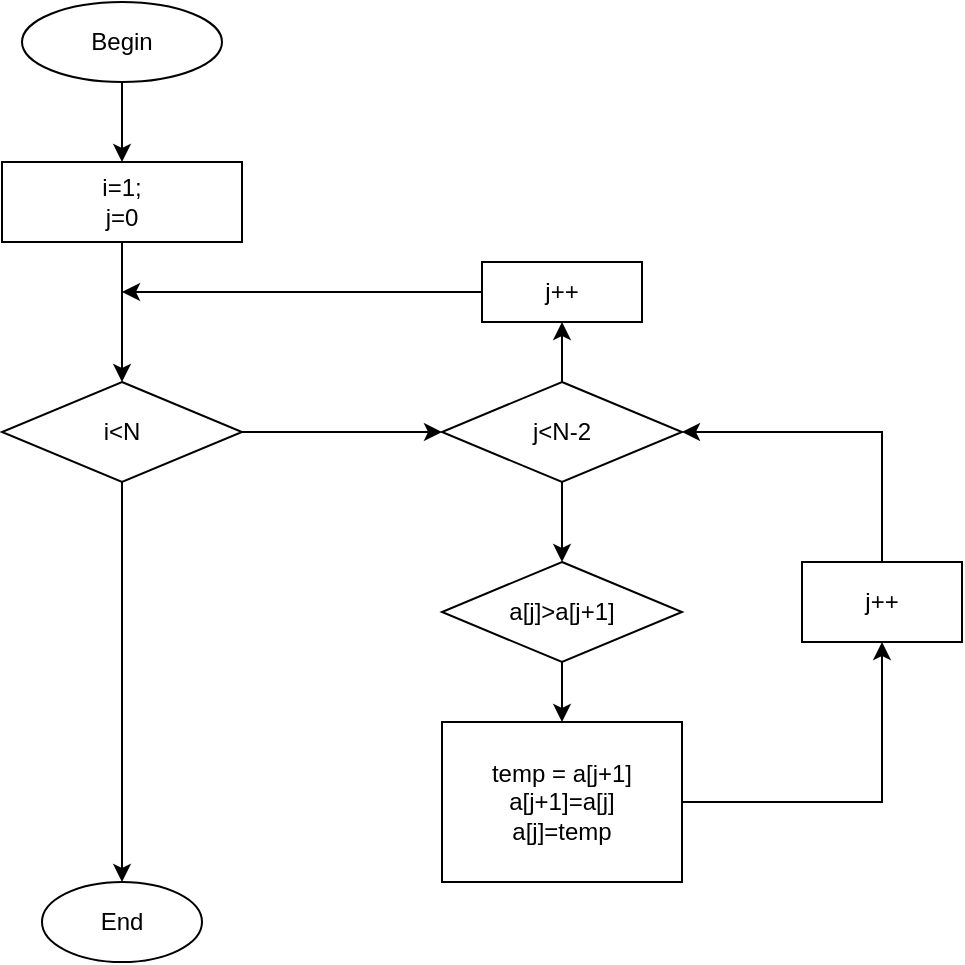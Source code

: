 <mxfile version="28.1.1">
  <diagram name="Page-1" id="04vF4BHMbiJNl363inTT">
    <mxGraphModel dx="1188" dy="648" grid="1" gridSize="10" guides="1" tooltips="1" connect="1" arrows="1" fold="1" page="1" pageScale="1" pageWidth="850" pageHeight="1100" math="0" shadow="0">
      <root>
        <mxCell id="0" />
        <mxCell id="1" parent="0" />
        <mxCell id="Xp768wxX1MOLNDLWDE36-3" value="" style="edgeStyle=orthogonalEdgeStyle;rounded=0;orthogonalLoop=1;jettySize=auto;html=1;" edge="1" parent="1" source="Xp768wxX1MOLNDLWDE36-1" target="Xp768wxX1MOLNDLWDE36-2">
          <mxGeometry relative="1" as="geometry" />
        </mxCell>
        <mxCell id="Xp768wxX1MOLNDLWDE36-1" value="Begin" style="ellipse;whiteSpace=wrap;html=1;" vertex="1" parent="1">
          <mxGeometry x="170" y="80" width="100" height="40" as="geometry" />
        </mxCell>
        <mxCell id="Xp768wxX1MOLNDLWDE36-5" value="" style="edgeStyle=orthogonalEdgeStyle;rounded=0;orthogonalLoop=1;jettySize=auto;html=1;" edge="1" parent="1" source="Xp768wxX1MOLNDLWDE36-2" target="Xp768wxX1MOLNDLWDE36-4">
          <mxGeometry relative="1" as="geometry" />
        </mxCell>
        <mxCell id="Xp768wxX1MOLNDLWDE36-2" value="i=1;&lt;br&gt;j=0" style="rounded=0;whiteSpace=wrap;html=1;" vertex="1" parent="1">
          <mxGeometry x="160" y="160" width="120" height="40" as="geometry" />
        </mxCell>
        <mxCell id="Xp768wxX1MOLNDLWDE36-7" style="edgeStyle=orthogonalEdgeStyle;rounded=0;orthogonalLoop=1;jettySize=auto;html=1;exitX=1;exitY=0.5;exitDx=0;exitDy=0;entryX=0;entryY=0.5;entryDx=0;entryDy=0;" edge="1" parent="1" source="Xp768wxX1MOLNDLWDE36-4" target="Xp768wxX1MOLNDLWDE36-6">
          <mxGeometry relative="1" as="geometry" />
        </mxCell>
        <mxCell id="Xp768wxX1MOLNDLWDE36-20" style="edgeStyle=orthogonalEdgeStyle;rounded=0;orthogonalLoop=1;jettySize=auto;html=1;entryX=0.5;entryY=0;entryDx=0;entryDy=0;" edge="1" parent="1" source="Xp768wxX1MOLNDLWDE36-4" target="Xp768wxX1MOLNDLWDE36-19">
          <mxGeometry relative="1" as="geometry" />
        </mxCell>
        <mxCell id="Xp768wxX1MOLNDLWDE36-4" value="i&amp;lt;N" style="rhombus;whiteSpace=wrap;html=1;" vertex="1" parent="1">
          <mxGeometry x="160" y="270" width="120" height="50" as="geometry" />
        </mxCell>
        <mxCell id="Xp768wxX1MOLNDLWDE36-9" style="edgeStyle=orthogonalEdgeStyle;rounded=0;orthogonalLoop=1;jettySize=auto;html=1;entryX=0.5;entryY=0;entryDx=0;entryDy=0;" edge="1" parent="1" source="Xp768wxX1MOLNDLWDE36-6" target="Xp768wxX1MOLNDLWDE36-8">
          <mxGeometry relative="1" as="geometry" />
        </mxCell>
        <mxCell id="Xp768wxX1MOLNDLWDE36-16" style="edgeStyle=orthogonalEdgeStyle;rounded=0;orthogonalLoop=1;jettySize=auto;html=1;entryX=0.5;entryY=1;entryDx=0;entryDy=0;" edge="1" parent="1" source="Xp768wxX1MOLNDLWDE36-6" target="Xp768wxX1MOLNDLWDE36-15">
          <mxGeometry relative="1" as="geometry" />
        </mxCell>
        <mxCell id="Xp768wxX1MOLNDLWDE36-6" value="j&amp;lt;N-2" style="rhombus;whiteSpace=wrap;html=1;" vertex="1" parent="1">
          <mxGeometry x="380" y="270" width="120" height="50" as="geometry" />
        </mxCell>
        <mxCell id="Xp768wxX1MOLNDLWDE36-11" value="" style="edgeStyle=orthogonalEdgeStyle;rounded=0;orthogonalLoop=1;jettySize=auto;html=1;" edge="1" parent="1" source="Xp768wxX1MOLNDLWDE36-8" target="Xp768wxX1MOLNDLWDE36-10">
          <mxGeometry relative="1" as="geometry" />
        </mxCell>
        <mxCell id="Xp768wxX1MOLNDLWDE36-8" value="a[j]&amp;gt;a[j+1]" style="rhombus;whiteSpace=wrap;html=1;" vertex="1" parent="1">
          <mxGeometry x="380" y="360" width="120" height="50" as="geometry" />
        </mxCell>
        <mxCell id="Xp768wxX1MOLNDLWDE36-13" style="edgeStyle=orthogonalEdgeStyle;rounded=0;orthogonalLoop=1;jettySize=auto;html=1;entryX=0.5;entryY=1;entryDx=0;entryDy=0;" edge="1" parent="1" source="Xp768wxX1MOLNDLWDE36-10" target="Xp768wxX1MOLNDLWDE36-12">
          <mxGeometry relative="1" as="geometry" />
        </mxCell>
        <mxCell id="Xp768wxX1MOLNDLWDE36-10" value="temp = a[j+1]&lt;br&gt;a[j+1]=a[j]&lt;br&gt;a[j]=temp" style="rounded=0;whiteSpace=wrap;html=1;" vertex="1" parent="1">
          <mxGeometry x="380" y="440" width="120" height="80" as="geometry" />
        </mxCell>
        <mxCell id="Xp768wxX1MOLNDLWDE36-14" style="edgeStyle=orthogonalEdgeStyle;rounded=0;orthogonalLoop=1;jettySize=auto;html=1;entryX=1;entryY=0.5;entryDx=0;entryDy=0;" edge="1" parent="1" source="Xp768wxX1MOLNDLWDE36-12" target="Xp768wxX1MOLNDLWDE36-6">
          <mxGeometry relative="1" as="geometry">
            <Array as="points">
              <mxPoint x="600" y="295" />
            </Array>
          </mxGeometry>
        </mxCell>
        <mxCell id="Xp768wxX1MOLNDLWDE36-12" value="j++" style="rounded=0;whiteSpace=wrap;html=1;" vertex="1" parent="1">
          <mxGeometry x="560" y="360" width="80" height="40" as="geometry" />
        </mxCell>
        <mxCell id="Xp768wxX1MOLNDLWDE36-18" style="edgeStyle=orthogonalEdgeStyle;rounded=0;orthogonalLoop=1;jettySize=auto;html=1;" edge="1" parent="1" source="Xp768wxX1MOLNDLWDE36-15">
          <mxGeometry relative="1" as="geometry">
            <mxPoint x="220" y="225" as="targetPoint" />
          </mxGeometry>
        </mxCell>
        <mxCell id="Xp768wxX1MOLNDLWDE36-15" value="j++" style="rounded=0;whiteSpace=wrap;html=1;" vertex="1" parent="1">
          <mxGeometry x="400" y="210" width="80" height="30" as="geometry" />
        </mxCell>
        <mxCell id="Xp768wxX1MOLNDLWDE36-19" value="End" style="ellipse;whiteSpace=wrap;html=1;" vertex="1" parent="1">
          <mxGeometry x="180" y="520" width="80" height="40" as="geometry" />
        </mxCell>
      </root>
    </mxGraphModel>
  </diagram>
</mxfile>
